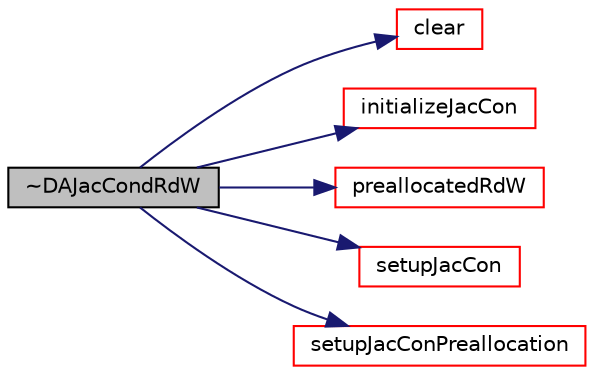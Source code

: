 digraph "~DAJacCondRdW"
{
  bgcolor="transparent";
  edge [fontname="Helvetica",fontsize="10",labelfontname="Helvetica",labelfontsize="10"];
  node [fontname="Helvetica",fontsize="10",shape=record];
  rankdir="LR";
  Node19 [label="~DAJacCondRdW",height=0.2,width=0.4,color="black", fillcolor="grey75", style="filled", fontcolor="black"];
  Node19 -> Node20 [color="midnightblue",fontsize="10",style="solid",fontname="Helvetica"];
  Node20 [label="clear",height=0.2,width=0.4,color="red",URL="$classFoam_1_1DAJacCondRdW.html#ac8bb3912a3ce86b15842e79d0b421204",tooltip="clear members in parent and child objects "];
  Node19 -> Node36 [color="midnightblue",fontsize="10",style="solid",fontname="Helvetica"];
  Node36 [label="initializeJacCon",height=0.2,width=0.4,color="red",URL="$classFoam_1_1DAJacCondRdW.html#a0d689ecbe7e63c7fdc9926b21df7d6b6",tooltip="initialize the state Jacobian connectivity matrix "];
  Node19 -> Node38 [color="midnightblue",fontsize="10",style="solid",fontname="Helvetica"];
  Node38 [label="preallocatedRdW",height=0.2,width=0.4,color="red",URL="$classFoam_1_1DAJacCondRdW.html#a23e1ec311a5493e171f57460550bc5f3",tooltip="preallocate memory for dRdW using the computed preallocation vectors "];
  Node19 -> Node39 [color="midnightblue",fontsize="10",style="solid",fontname="Helvetica"];
  Node39 [label="setupJacCon",height=0.2,width=0.4,color="red",URL="$classFoam_1_1DAJacCondRdW.html#a38665183153112bc58257039d500089c",tooltip="assign 1 to all non-zero elements for the Jacobian connecitivyt matrix "];
  Node19 -> Node55 [color="midnightblue",fontsize="10",style="solid",fontname="Helvetica"];
  Node55 [label="setupJacConPreallocation",height=0.2,width=0.4,color="red",URL="$classFoam_1_1DAJacCondRdW.html#aa1acfb155a911dda3ecf669f7606d48f",tooltip="calculate the "];
}
